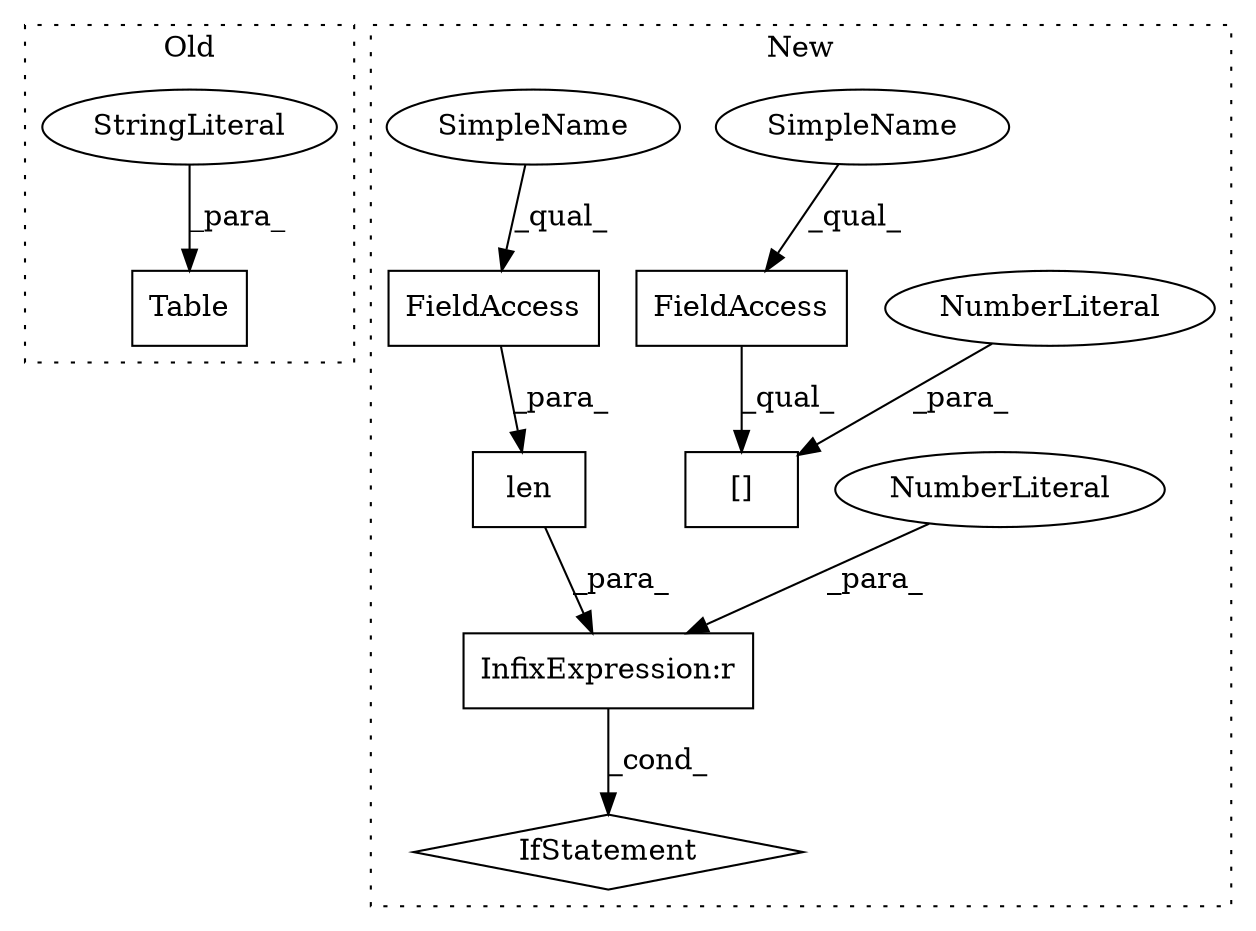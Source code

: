 digraph G {
subgraph cluster0 {
1 [label="Table" a="32" s="18578,18593" l="6,1" shape="box"];
10 [label="StringLiteral" a="45" s="18584" l="9" shape="ellipse"];
label = "Old";
style="dotted";
}
subgraph cluster1 {
2 [label="len" a="32" s="18431,18443" l="4,1" shape="box"];
3 [label="InfixExpression:r" a="27" s="18444" l="3" shape="box"];
4 [label="FieldAccess" a="22" s="18435" l="8" shape="box"];
5 [label="FieldAccess" a="22" s="18452" l="8" shape="box"];
6 [label="IfStatement" a="25" s="18449" l="3" shape="diamond"];
7 [label="NumberLiteral" a="34" s="18447" l="1" shape="ellipse"];
8 [label="[]" a="2" s="18452,18462" l="9,1" shape="box"];
9 [label="NumberLiteral" a="34" s="18461" l="1" shape="ellipse"];
11 [label="SimpleName" a="42" s="18452" l="3" shape="ellipse"];
12 [label="SimpleName" a="42" s="18435" l="3" shape="ellipse"];
label = "New";
style="dotted";
}
2 -> 3 [label="_para_"];
3 -> 6 [label="_cond_"];
4 -> 2 [label="_para_"];
5 -> 8 [label="_qual_"];
7 -> 3 [label="_para_"];
9 -> 8 [label="_para_"];
10 -> 1 [label="_para_"];
11 -> 5 [label="_qual_"];
12 -> 4 [label="_qual_"];
}